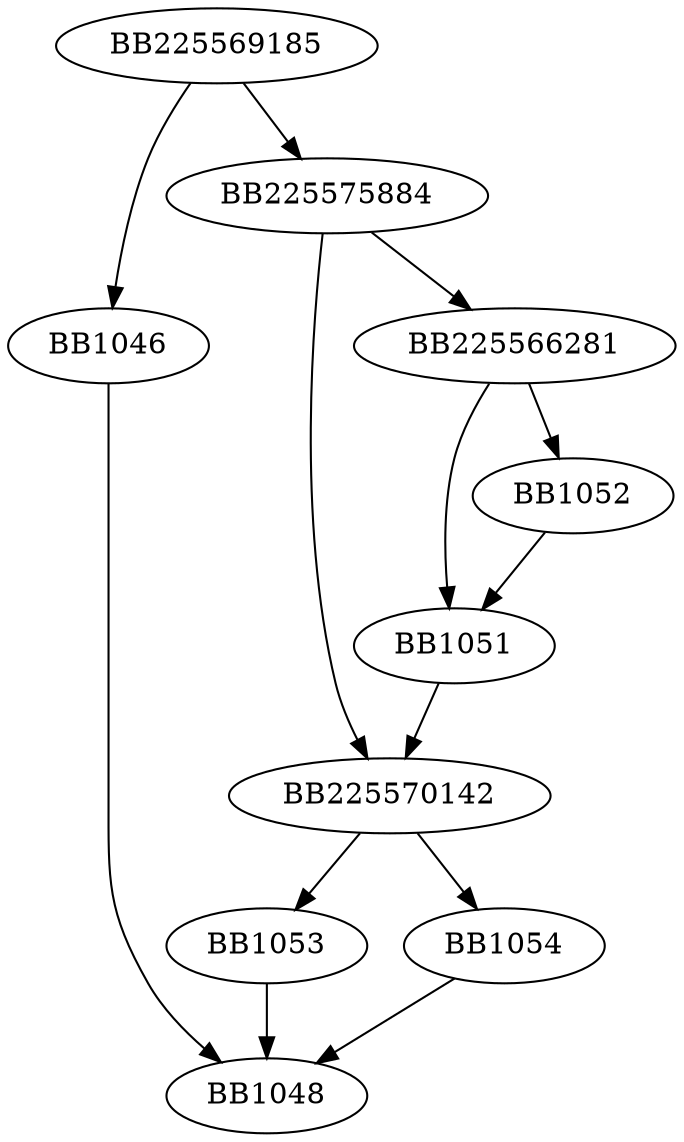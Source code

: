 digraph G{
	BB225569185->BB1046;
	BB225569185->BB225575884;
	BB1046->BB1048;
	BB225575884->BB225570142;
	BB225575884->BB225566281;
	BB225566281->BB1051;
	BB225566281->BB1052;
	BB1052->BB1051;
	BB1051->BB225570142;
	BB225570142->BB1053;
	BB225570142->BB1054;
	BB1054->BB1048;
	BB1053->BB1048;
}
